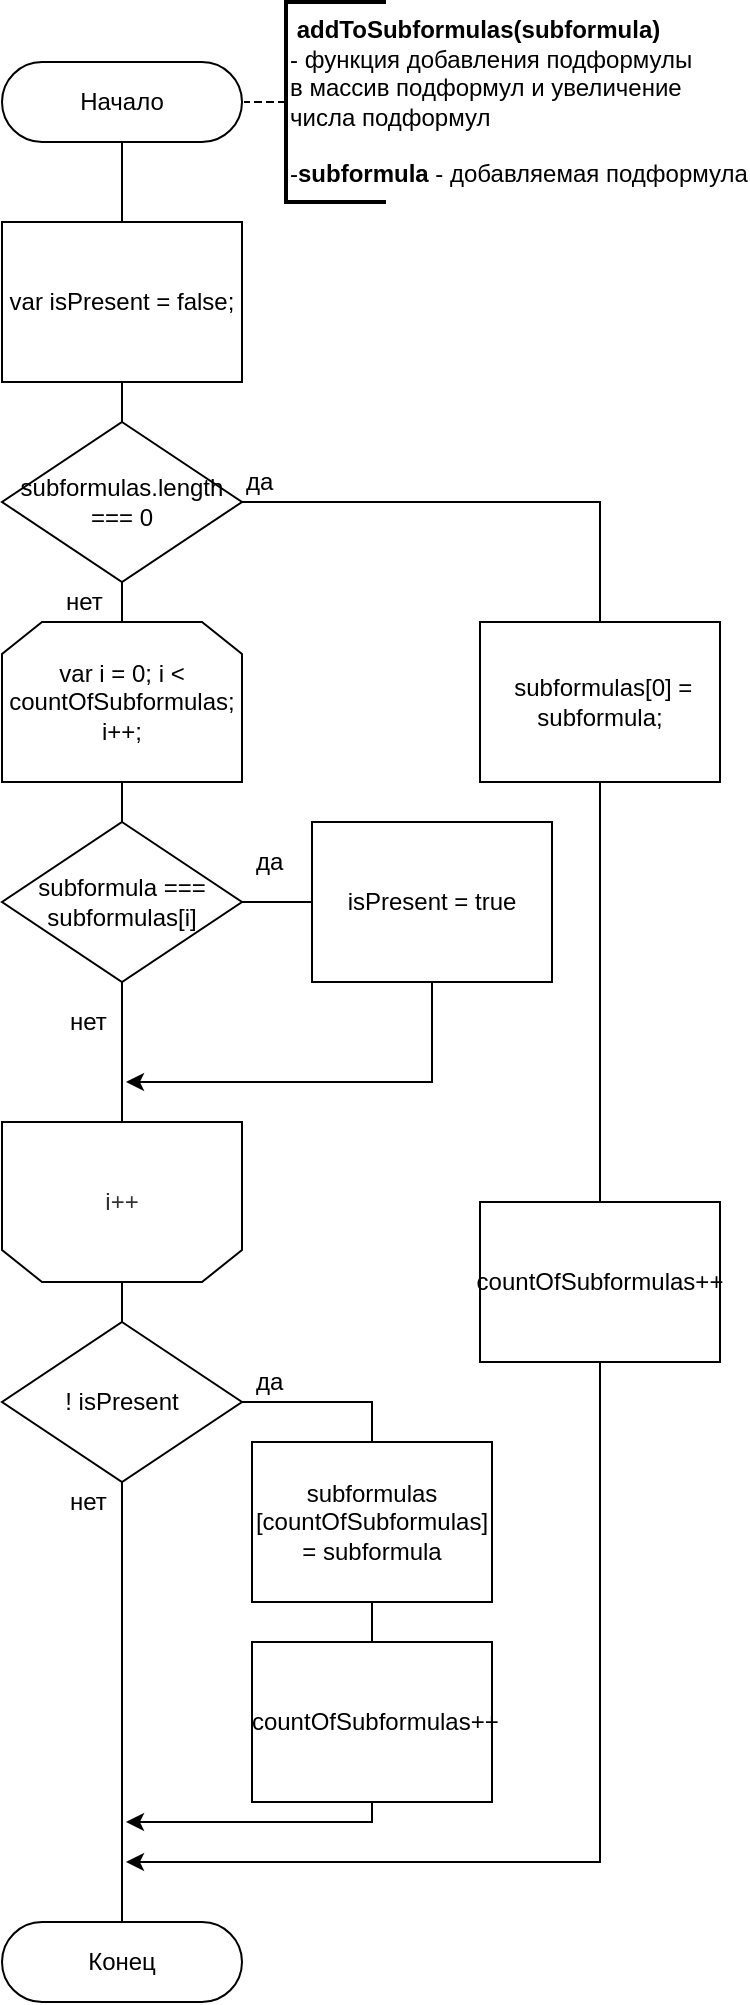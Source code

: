 <mxfile version="13.0.9" type="device" pages="2"><diagram id="1t7p6Hh3cURHB-4DBX0M" name="Page-1"><mxGraphModel dx="868" dy="450" grid="1" gridSize="10" guides="1" tooltips="1" connect="1" arrows="1" fold="1" page="1" pageScale="1" pageWidth="827" pageHeight="1169" math="0" shadow="0"><root><mxCell id="0"/><mxCell id="1" parent="0"/><mxCell id="ky1q5v50tkifD0n_ifrt-1" value="Начало&lt;br&gt;" style="whiteSpace=wrap;html=1;rounded=1;arcSize=50;align=center;verticalAlign=middle;container=1;recursiveResize=0;strokeWidth=1;autosize=1;spacing=4;treeFolding=1;" parent="1" vertex="1"><mxGeometry x="160" y="100" width="120" height="40" as="geometry"/></mxCell><mxCell id="ky1q5v50tkifD0n_ifrt-2" value="" style="edgeStyle=orthogonalEdgeStyle;rounded=0;orthogonalLoop=1;jettySize=auto;html=1;dashed=1;endArrow=none;endFill=0;" parent="1" source="ky1q5v50tkifD0n_ifrt-3" target="ky1q5v50tkifD0n_ifrt-1" edge="1"><mxGeometry relative="1" as="geometry"/></mxCell><mxCell id="ky1q5v50tkifD0n_ifrt-3" value="&lt;b&gt;&amp;nbsp;addToSubformulas(subformula)&lt;/b&gt;&lt;b&gt;&amp;nbsp;&lt;/b&gt;&lt;b&gt;&lt;br&gt;&lt;/b&gt;&lt;div&gt;- функция добавления подформулы&lt;/div&gt;&lt;div&gt;в массив подформул и увеличение&amp;nbsp;&lt;/div&gt;&lt;div&gt;числа подформул&lt;/div&gt;&lt;div&gt;&lt;br&gt;&lt;/div&gt;&lt;div&gt;-&lt;b&gt;subformula&lt;/b&gt;&amp;nbsp;- добавляемая подформула&lt;/div&gt;" style="strokeWidth=2;html=1;shape=mxgraph.flowchart.annotation_1;align=left;pointerEvents=1" parent="1" vertex="1"><mxGeometry x="302" y="70" width="50" height="100" as="geometry"/></mxCell><mxCell id="ky1q5v50tkifD0n_ifrt-9" value="" style="edgeStyle=orthogonalEdgeStyle;rounded=0;orthogonalLoop=1;jettySize=auto;html=1;endArrow=none;endFill=0;" parent="1" source="ky1q5v50tkifD0n_ifrt-6" target="ky1q5v50tkifD0n_ifrt-8" edge="1"><mxGeometry relative="1" as="geometry"/></mxCell><mxCell id="ky1q5v50tkifD0n_ifrt-6" value="var isPresent = false;" style="rounded=0;whiteSpace=wrap;html=1;" parent="1" vertex="1"><mxGeometry x="160" y="180" width="120" height="80" as="geometry"/></mxCell><mxCell id="ky1q5v50tkifD0n_ifrt-11" style="edgeStyle=orthogonalEdgeStyle;rounded=0;orthogonalLoop=1;jettySize=auto;html=1;entryX=0.5;entryY=0;entryDx=0;entryDy=0;endArrow=none;endFill=0;" parent="1" source="ky1q5v50tkifD0n_ifrt-8" target="ky1q5v50tkifD0n_ifrt-10" edge="1"><mxGeometry relative="1" as="geometry"/></mxCell><mxCell id="ky1q5v50tkifD0n_ifrt-18" style="edgeStyle=orthogonalEdgeStyle;rounded=0;orthogonalLoop=1;jettySize=auto;html=1;entryX=0.5;entryY=0;entryDx=0;entryDy=0;endArrow=none;endFill=0;" parent="1" source="ky1q5v50tkifD0n_ifrt-8" target="ky1q5v50tkifD0n_ifrt-17" edge="1"><mxGeometry relative="1" as="geometry"/></mxCell><mxCell id="ky1q5v50tkifD0n_ifrt-8" value="subformulas.length === 0" style="rhombus;whiteSpace=wrap;html=1;" parent="1" vertex="1"><mxGeometry x="160" y="280" width="120" height="80" as="geometry"/></mxCell><mxCell id="ky1q5v50tkifD0n_ifrt-16" value="" style="edgeStyle=orthogonalEdgeStyle;rounded=0;orthogonalLoop=1;jettySize=auto;html=1;endArrow=none;endFill=0;" parent="1" source="ky1q5v50tkifD0n_ifrt-10" target="ky1q5v50tkifD0n_ifrt-15" edge="1"><mxGeometry relative="1" as="geometry"/></mxCell><mxCell id="ky1q5v50tkifD0n_ifrt-10" value="&amp;nbsp;subformulas[0] = subformula;" style="rounded=0;whiteSpace=wrap;html=1;" parent="1" vertex="1"><mxGeometry x="399" y="380" width="120" height="80" as="geometry"/></mxCell><mxCell id="ky1q5v50tkifD0n_ifrt-13" value="да" style="text;html=1;resizable=0;points=[];autosize=1;align=left;verticalAlign=top;spacingTop=-4;" parent="1" vertex="1"><mxGeometry x="280" y="300" width="30" height="20" as="geometry"/></mxCell><mxCell id="ky1q5v50tkifD0n_ifrt-49" style="edgeStyle=orthogonalEdgeStyle;rounded=0;orthogonalLoop=1;jettySize=auto;html=1;" parent="1" source="ky1q5v50tkifD0n_ifrt-15" edge="1"><mxGeometry relative="1" as="geometry"><mxPoint x="222" y="1000" as="targetPoint"/><Array as="points"><mxPoint x="459" y="1000"/></Array></mxGeometry></mxCell><mxCell id="ky1q5v50tkifD0n_ifrt-15" value="countOfSubformulas++" style="rounded=0;whiteSpace=wrap;html=1;" parent="1" vertex="1"><mxGeometry x="399" y="670" width="120" height="80" as="geometry"/></mxCell><mxCell id="ky1q5v50tkifD0n_ifrt-24" value="" style="edgeStyle=orthogonalEdgeStyle;rounded=0;orthogonalLoop=1;jettySize=auto;html=1;endArrow=none;endFill=0;" parent="1" source="ky1q5v50tkifD0n_ifrt-17" target="ky1q5v50tkifD0n_ifrt-23" edge="1"><mxGeometry relative="1" as="geometry"/></mxCell><mxCell id="ky1q5v50tkifD0n_ifrt-17" value="var i = 0; i &amp;lt; countOfSubformulas; i++;&lt;br&gt;" style="shape=loopLimit;whiteSpace=wrap;html=1;" parent="1" vertex="1"><mxGeometry x="160" y="380" width="120" height="80" as="geometry"/></mxCell><mxCell id="ky1q5v50tkifD0n_ifrt-19" value="нет" style="text;html=1;resizable=0;points=[];autosize=1;align=left;verticalAlign=top;spacingTop=-4;" parent="1" vertex="1"><mxGeometry x="190" y="360" width="30" height="20" as="geometry"/></mxCell><mxCell id="AQ_i5imVYY9nSfC3AyG6-1" style="edgeStyle=orthogonalEdgeStyle;rounded=0;orthogonalLoop=1;jettySize=auto;html=1;endArrow=none;endFill=0;" parent="1" source="ky1q5v50tkifD0n_ifrt-23" target="ky1q5v50tkifD0n_ifrt-30" edge="1"><mxGeometry relative="1" as="geometry"/></mxCell><mxCell id="AQ_i5imVYY9nSfC3AyG6-2" style="edgeStyle=orthogonalEdgeStyle;rounded=0;orthogonalLoop=1;jettySize=auto;html=1;endArrow=none;endFill=0;" parent="1" source="ky1q5v50tkifD0n_ifrt-23" target="ky1q5v50tkifD0n_ifrt-25" edge="1"><mxGeometry relative="1" as="geometry"/></mxCell><mxCell id="ky1q5v50tkifD0n_ifrt-23" value="subformula === subformulas[i]" style="rhombus;whiteSpace=wrap;html=1;" parent="1" vertex="1"><mxGeometry x="160" y="480" width="120" height="80" as="geometry"/></mxCell><mxCell id="ky1q5v50tkifD0n_ifrt-33" style="edgeStyle=orthogonalEdgeStyle;rounded=0;orthogonalLoop=1;jettySize=auto;html=1;exitX=0.5;exitY=1;exitDx=0;exitDy=0;" parent="1" source="ky1q5v50tkifD0n_ifrt-25" edge="1"><mxGeometry relative="1" as="geometry"><mxPoint x="222" y="610" as="targetPoint"/><Array as="points"><mxPoint x="375" y="610"/></Array><mxPoint x="292" y="660" as="sourcePoint"/></mxGeometry></mxCell><mxCell id="ky1q5v50tkifD0n_ifrt-25" value="isPresent = true" style="rounded=0;whiteSpace=wrap;html=1;" parent="1" vertex="1"><mxGeometry x="315" y="480" width="120" height="80" as="geometry"/></mxCell><mxCell id="ky1q5v50tkifD0n_ifrt-27" value="да" style="text;html=1;resizable=0;points=[];autosize=1;align=left;verticalAlign=top;spacingTop=-4;" parent="1" vertex="1"><mxGeometry x="285" y="490" width="30" height="20" as="geometry"/></mxCell><mxCell id="ky1q5v50tkifD0n_ifrt-29" value="нет" style="text;html=1;resizable=0;points=[];autosize=1;align=left;verticalAlign=top;spacingTop=-4;" parent="1" vertex="1"><mxGeometry x="192" y="570" width="30" height="20" as="geometry"/></mxCell><mxCell id="ky1q5v50tkifD0n_ifrt-30" value="i++" style="shape=loopLimit;whiteSpace=wrap;html=1;rotation=0;textOpacity=80;direction=east;flipH=0;flipV=1;" parent="1" vertex="1"><mxGeometry x="160" y="630" width="120" height="80" as="geometry"/></mxCell><mxCell id="ky1q5v50tkifD0n_ifrt-38" style="edgeStyle=orthogonalEdgeStyle;rounded=0;orthogonalLoop=1;jettySize=auto;html=1;entryX=0.5;entryY=0;entryDx=0;entryDy=0;endArrow=none;endFill=0;" parent="1" source="ky1q5v50tkifD0n_ifrt-31" target="ky1q5v50tkifD0n_ifrt-35" edge="1"><mxGeometry relative="1" as="geometry"/></mxCell><mxCell id="ky1q5v50tkifD0n_ifrt-31" value="! isPresent" style="rhombus;whiteSpace=wrap;html=1;" parent="1" vertex="1"><mxGeometry x="160" y="730" width="120" height="80" as="geometry"/></mxCell><mxCell id="ky1q5v50tkifD0n_ifrt-41" value="" style="edgeStyle=orthogonalEdgeStyle;rounded=0;orthogonalLoop=1;jettySize=auto;html=1;endArrow=none;endFill=0;" parent="1" source="ky1q5v50tkifD0n_ifrt-35" target="ky1q5v50tkifD0n_ifrt-40" edge="1"><mxGeometry relative="1" as="geometry"/></mxCell><mxCell id="ky1q5v50tkifD0n_ifrt-35" value="subformulas&lt;br&gt;[countOfSubformulas] = subformula" style="rounded=0;whiteSpace=wrap;html=1;" parent="1" vertex="1"><mxGeometry x="285" y="790" width="120" height="80" as="geometry"/></mxCell><mxCell id="ky1q5v50tkifD0n_ifrt-39" value="да" style="text;html=1;resizable=0;points=[];autosize=1;align=left;verticalAlign=top;spacingTop=-4;" parent="1" vertex="1"><mxGeometry x="285" y="750" width="30" height="20" as="geometry"/></mxCell><mxCell id="ky1q5v50tkifD0n_ifrt-40" value="&amp;nbsp;countOfSubformulas++" style="rounded=0;whiteSpace=wrap;html=1;" parent="1" vertex="1"><mxGeometry x="285" y="890" width="120" height="80" as="geometry"/></mxCell><mxCell id="ky1q5v50tkifD0n_ifrt-43" value="Конец&lt;br&gt;" style="whiteSpace=wrap;html=1;rounded=1;arcSize=50;align=center;verticalAlign=middle;container=1;recursiveResize=0;strokeWidth=1;autosize=1;spacing=4;treeFolding=1;" parent="1" vertex="1"><mxGeometry x="160" y="1030" width="120" height="40" as="geometry"/></mxCell><mxCell id="ky1q5v50tkifD0n_ifrt-45" value="нет" style="text;html=1;resizable=0;points=[];autosize=1;align=left;verticalAlign=top;spacingTop=-4;" parent="1" vertex="1"><mxGeometry x="192" y="810" width="30" height="20" as="geometry"/></mxCell><mxCell id="oIXIZtR3cQ9wuxU19ypS-5" value="" style="endArrow=none;html=1;exitX=0.5;exitY=1;exitDx=0;exitDy=0;entryX=0.5;entryY=0;entryDx=0;entryDy=0;endFill=0;" parent="1" source="ky1q5v50tkifD0n_ifrt-31" target="ky1q5v50tkifD0n_ifrt-43" edge="1"><mxGeometry width="50" height="50" relative="1" as="geometry"><mxPoint x="362" y="1060" as="sourcePoint"/><mxPoint x="412" y="1010" as="targetPoint"/></mxGeometry></mxCell><mxCell id="AQ_i5imVYY9nSfC3AyG6-3" style="edgeStyle=orthogonalEdgeStyle;rounded=0;orthogonalLoop=1;jettySize=auto;html=1;exitX=0.5;exitY=1;exitDx=0;exitDy=0;" parent="1" source="ky1q5v50tkifD0n_ifrt-40" edge="1"><mxGeometry relative="1" as="geometry"><mxPoint x="222" y="980" as="targetPoint"/><Array as="points"><mxPoint x="345" y="980"/><mxPoint x="232" y="980"/></Array><mxPoint x="589" y="640" as="sourcePoint"/></mxGeometry></mxCell><mxCell id="F1kBfrBkWqoIO-__hcR_-1" value="" style="endArrow=none;html=1;entryX=0.5;entryY=1;entryDx=0;entryDy=0;exitX=0.5;exitY=0;exitDx=0;exitDy=0;" edge="1" parent="1" source="ky1q5v50tkifD0n_ifrt-6" target="ky1q5v50tkifD0n_ifrt-1"><mxGeometry width="50" height="50" relative="1" as="geometry"><mxPoint x="390" y="320" as="sourcePoint"/><mxPoint x="440" y="270" as="targetPoint"/></mxGeometry></mxCell><mxCell id="F1kBfrBkWqoIO-__hcR_-4" value="" style="endArrow=none;html=1;exitX=0.5;exitY=1;exitDx=0;exitDy=0;entryX=0.5;entryY=0;entryDx=0;entryDy=0;" edge="1" parent="1" source="ky1q5v50tkifD0n_ifrt-30" target="ky1q5v50tkifD0n_ifrt-31"><mxGeometry width="50" height="50" relative="1" as="geometry"><mxPoint x="390" y="760" as="sourcePoint"/><mxPoint x="440" y="710" as="targetPoint"/></mxGeometry></mxCell></root></mxGraphModel></diagram><diagram id="TfiSbkx54lSeKuaoXRi2" name="Page-2"><mxGraphModel dx="1422" dy="713" grid="1" gridSize="10" guides="1" tooltips="1" connect="1" arrows="1" fold="1" page="1" pageScale="1" pageWidth="827" pageHeight="1169" math="0" shadow="0"><root><mxCell id="fmAanjZOozEfXiDfCpDj-0"/><mxCell id="fmAanjZOozEfXiDfCpDj-1" parent="fmAanjZOozEfXiDfCpDj-0"/></root></mxGraphModel></diagram></mxfile>